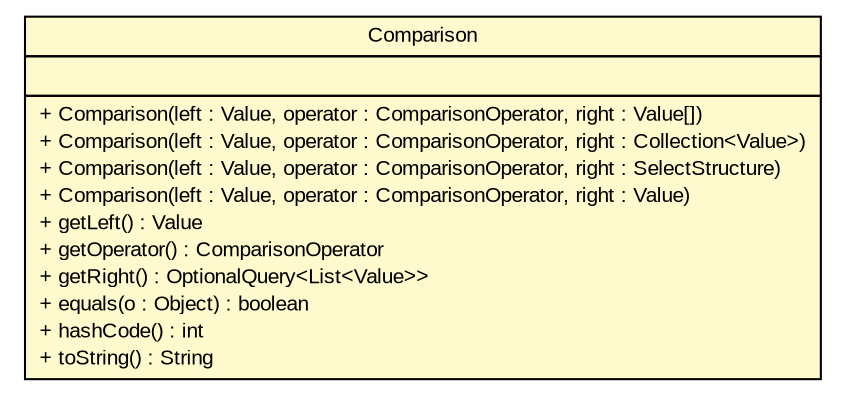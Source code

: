 #!/usr/local/bin/dot
#
# Class diagram 
# Generated by UMLGraph version R5_6 (http://www.umlgraph.org/)
#

digraph G {
	edge [fontname="arial",fontsize=10,labelfontname="arial",labelfontsize=10];
	node [fontname="arial",fontsize=10,shape=plaintext];
	nodesep=0.25;
	ranksep=0.5;
	// br.gov.to.sefaz.persistence.query.structure.where.Comparison
	c7319 [label=<<table title="br.gov.to.sefaz.persistence.query.structure.where.Comparison" border="0" cellborder="1" cellspacing="0" cellpadding="2" port="p" bgcolor="lemonChiffon" href="./Comparison.html">
		<tr><td><table border="0" cellspacing="0" cellpadding="1">
<tr><td align="center" balign="center"> Comparison </td></tr>
		</table></td></tr>
		<tr><td><table border="0" cellspacing="0" cellpadding="1">
<tr><td align="left" balign="left">  </td></tr>
		</table></td></tr>
		<tr><td><table border="0" cellspacing="0" cellpadding="1">
<tr><td align="left" balign="left"> + Comparison(left : Value, operator : ComparisonOperator, right : Value[]) </td></tr>
<tr><td align="left" balign="left"> + Comparison(left : Value, operator : ComparisonOperator, right : Collection&lt;Value&gt;) </td></tr>
<tr><td align="left" balign="left"> + Comparison(left : Value, operator : ComparisonOperator, right : SelectStructure) </td></tr>
<tr><td align="left" balign="left"> + Comparison(left : Value, operator : ComparisonOperator, right : Value) </td></tr>
<tr><td align="left" balign="left"> + getLeft() : Value </td></tr>
<tr><td align="left" balign="left"> + getOperator() : ComparisonOperator </td></tr>
<tr><td align="left" balign="left"> + getRight() : OptionalQuery&lt;List&lt;Value&gt;&gt; </td></tr>
<tr><td align="left" balign="left"> + equals(o : Object) : boolean </td></tr>
<tr><td align="left" balign="left"> + hashCode() : int </td></tr>
<tr><td align="left" balign="left"> + toString() : String </td></tr>
		</table></td></tr>
		</table>>, URL="./Comparison.html", fontname="arial", fontcolor="black", fontsize=10.0];
}

